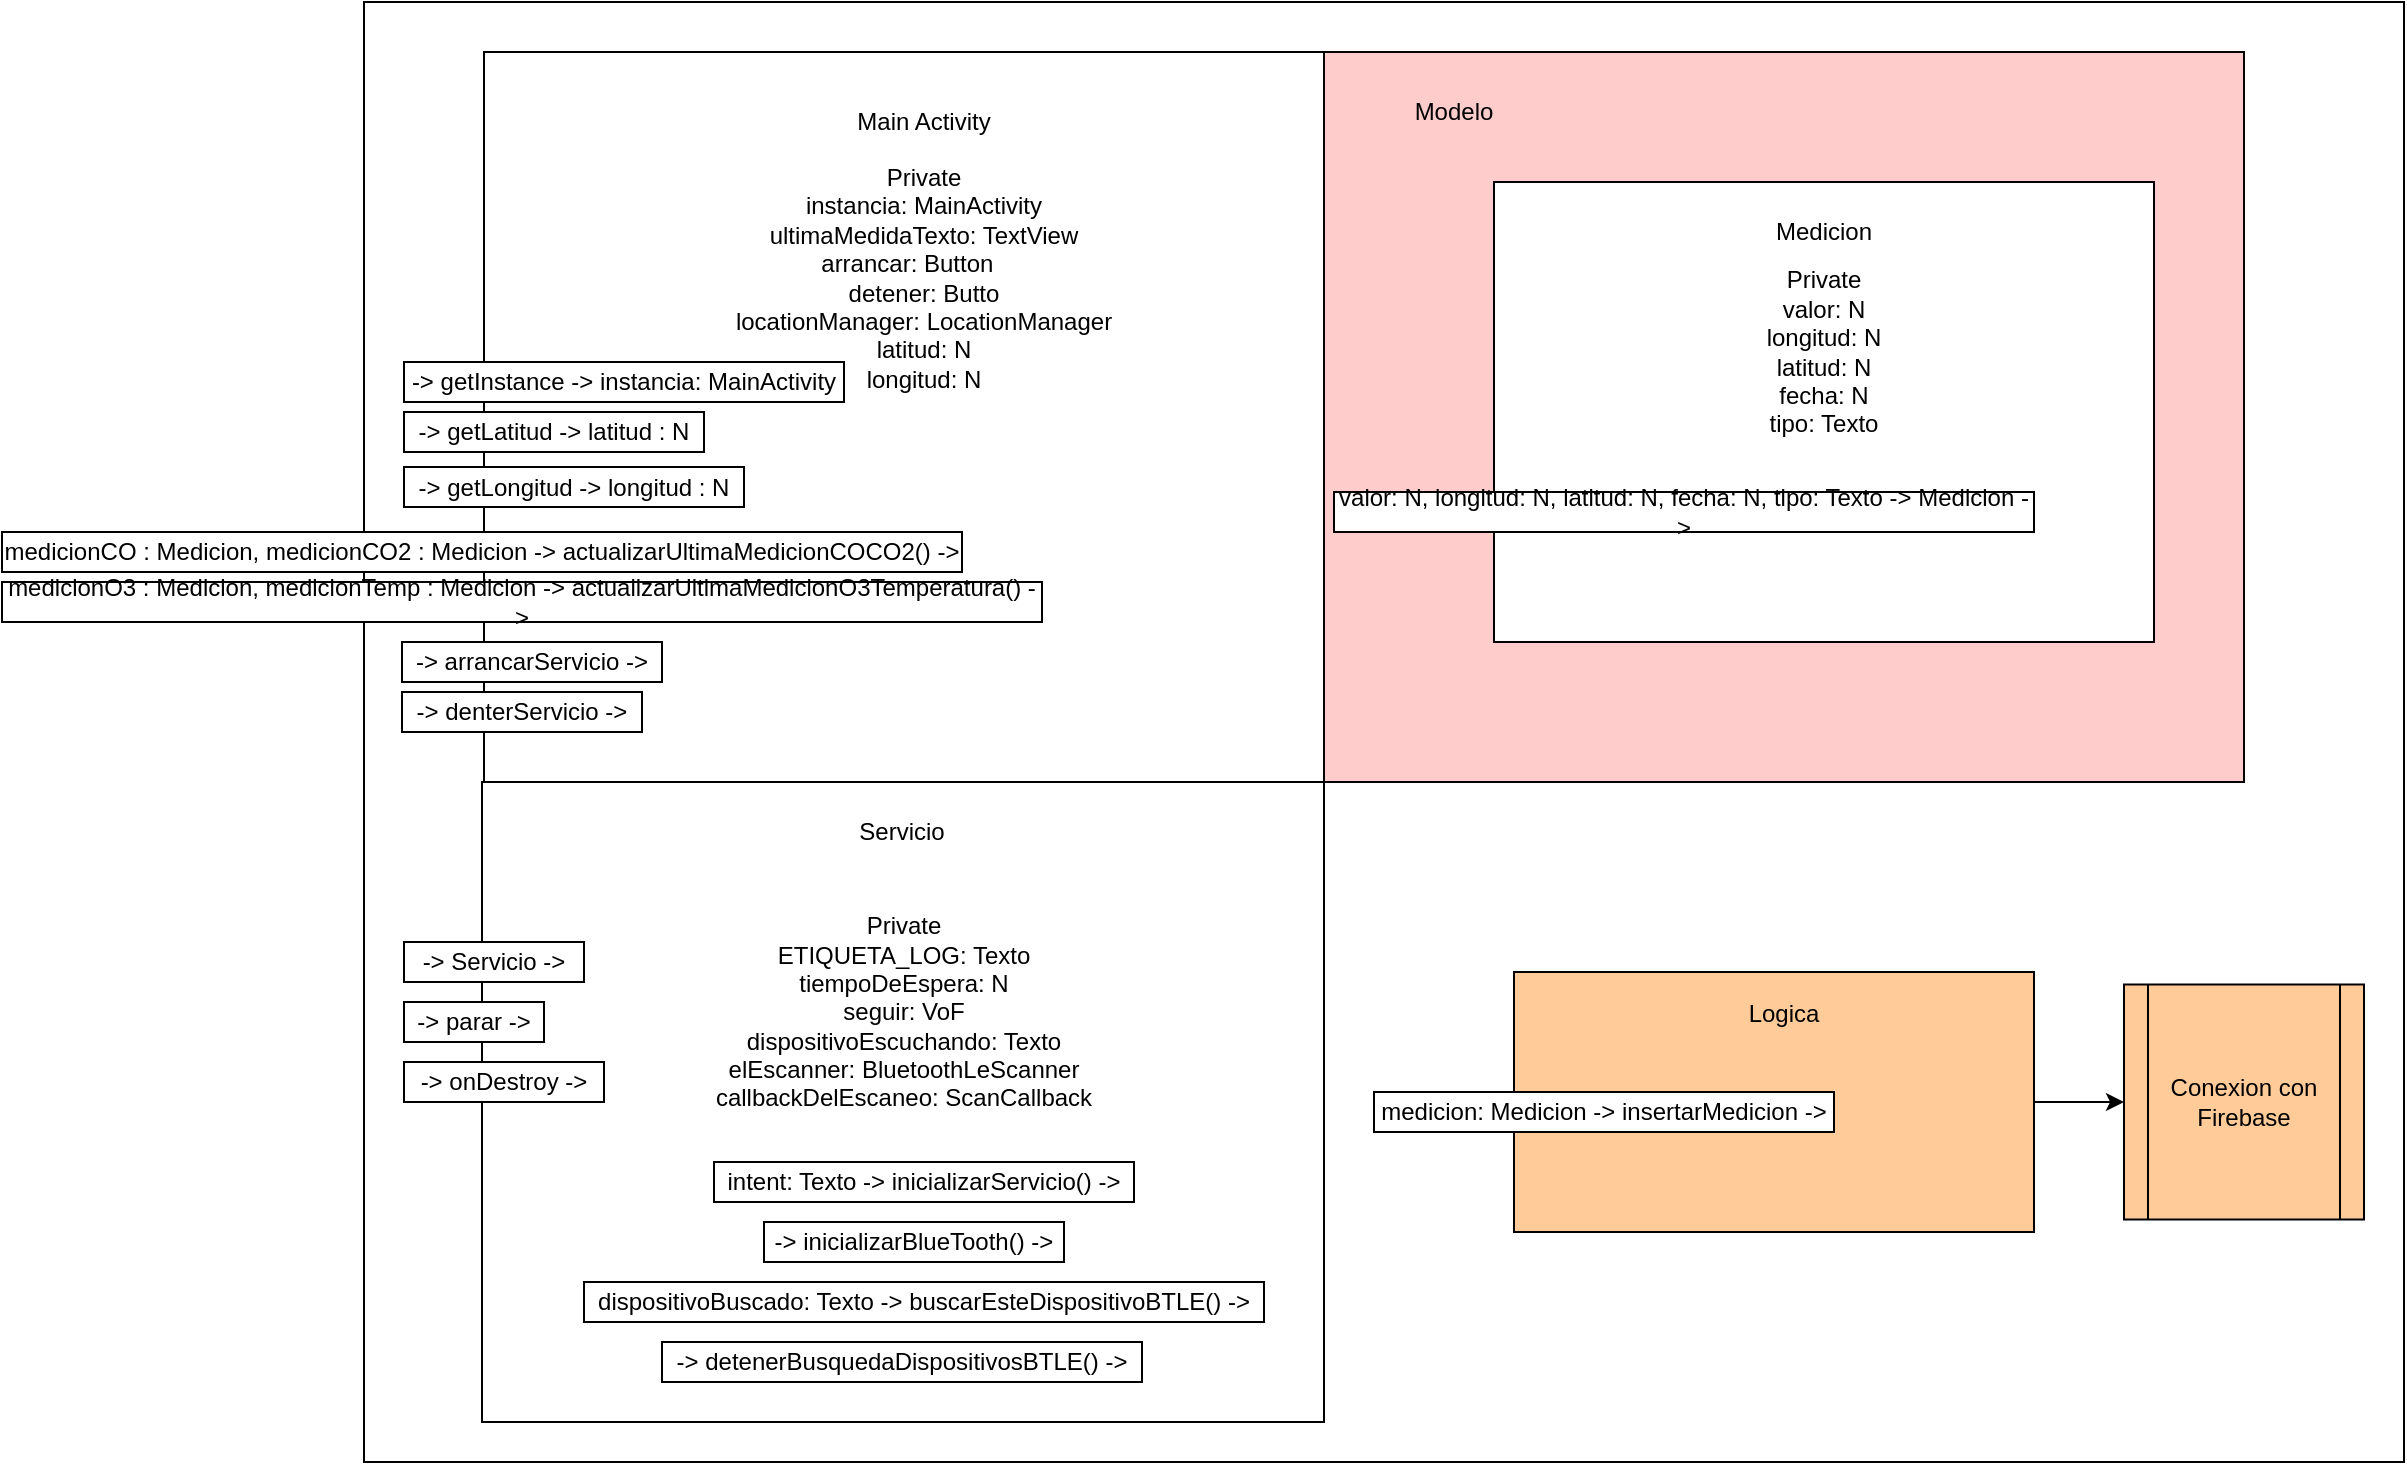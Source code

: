 <mxfile version="15.8.6" type="device"><diagram id="EsTzug1G6CVShUD-t_nQ" name="Page-1"><mxGraphModel dx="2595" dy="1410" grid="1" gridSize="10" guides="1" tooltips="1" connect="1" arrows="1" fold="1" page="1" pageScale="1" pageWidth="827" pageHeight="1169" math="0" shadow="0"><root><mxCell id="0"/><mxCell id="1" parent="0"/><mxCell id="6kKAgXHVBSeMqW0MK5gs-41" value="" style="rounded=0;whiteSpace=wrap;html=1;" parent="1" vertex="1"><mxGeometry x="221" y="160" width="1020" height="730" as="geometry"/></mxCell><mxCell id="6kKAgXHVBSeMqW0MK5gs-1" value="" style="rounded=0;whiteSpace=wrap;html=1;" parent="1" vertex="1"><mxGeometry x="280" y="550" width="421" height="320" as="geometry"/></mxCell><mxCell id="6kKAgXHVBSeMqW0MK5gs-2" value="Servicio" style="text;html=1;strokeColor=none;fillColor=none;align=center;verticalAlign=middle;whiteSpace=wrap;rounded=0;" parent="1" vertex="1"><mxGeometry x="460" y="560" width="60" height="30" as="geometry"/></mxCell><mxCell id="6kKAgXHVBSeMqW0MK5gs-9" value="" style="rounded=0;whiteSpace=wrap;html=1;" parent="1" vertex="1"><mxGeometry x="281" y="185" width="420" height="365" as="geometry"/></mxCell><mxCell id="6kKAgXHVBSeMqW0MK5gs-10" value="&lt;div&gt;Main Activity&lt;/div&gt;" style="text;html=1;strokeColor=none;fillColor=none;align=center;verticalAlign=middle;whiteSpace=wrap;rounded=0;" parent="1" vertex="1"><mxGeometry x="461" y="205" width="80" height="30" as="geometry"/></mxCell><mxCell id="6kKAgXHVBSeMqW0MK5gs-16" value="&lt;div&gt;Private&lt;/div&gt;&lt;div&gt;instancia: MainActivity&lt;br&gt;&lt;/div&gt;&lt;div&gt;ultimaMedidaTexto: TextView&lt;br&gt;&lt;/div&gt;&lt;div&gt;arrancar: Button &amp;nbsp;&amp;nbsp;&amp;nbsp;&amp;nbsp; &lt;br&gt;&lt;/div&gt;&lt;div&gt;detener: Butto&lt;/div&gt;&lt;div&gt;locationManager: LocationManager&lt;/div&gt;&lt;div&gt;latitud: N&lt;/div&gt;&lt;div&gt;longitud: N&lt;br&gt; &lt;/div&gt;" style="text;html=1;strokeColor=none;fillColor=none;align=center;verticalAlign=middle;whiteSpace=wrap;rounded=0;" parent="1" vertex="1"><mxGeometry x="386" y="235" width="230" height="125" as="geometry"/></mxCell><mxCell id="6kKAgXHVBSeMqW0MK5gs-20" value="-&amp;gt; getInstance -&amp;gt; instancia: MainActivity" style="rounded=0;whiteSpace=wrap;html=1;autosize=1;" parent="1" vertex="1"><mxGeometry x="241" y="340" width="220" height="20" as="geometry"/></mxCell><mxCell id="6kKAgXHVBSeMqW0MK5gs-29" value="" style="rounded=0;whiteSpace=wrap;html=1;fillColor=#FFCCCC;" parent="1" vertex="1"><mxGeometry x="701" y="185" width="460" height="365" as="geometry"/></mxCell><mxCell id="6kKAgXHVBSeMqW0MK5gs-30" value="Modelo" style="text;html=1;strokeColor=none;fillColor=none;align=center;verticalAlign=middle;whiteSpace=wrap;rounded=0;" parent="1" vertex="1"><mxGeometry x="726" y="200" width="80" height="30" as="geometry"/></mxCell><mxCell id="6kKAgXHVBSeMqW0MK5gs-37" value="" style="rounded=0;whiteSpace=wrap;html=1;" parent="1" vertex="1"><mxGeometry x="786" y="250" width="330" height="230" as="geometry"/></mxCell><mxCell id="6kKAgXHVBSeMqW0MK5gs-38" value="Medicion" style="text;html=1;strokeColor=none;fillColor=none;align=center;verticalAlign=middle;whiteSpace=wrap;rounded=0;" parent="1" vertex="1"><mxGeometry x="911" y="260" width="80" height="30" as="geometry"/></mxCell><mxCell id="6kKAgXHVBSeMqW0MK5gs-39" value="&lt;div&gt;valor: N, longitud: N, latitud: N, fecha: N, tipo: Texto -&amp;gt; Medicion -&amp;gt;&lt;/div&gt;" style="rounded=0;whiteSpace=wrap;html=1;autosize=1;" parent="1" vertex="1"><mxGeometry x="706" y="405" width="350" height="20" as="geometry"/></mxCell><mxCell id="6kKAgXHVBSeMqW0MK5gs-40" value="&lt;div&gt;Private&lt;/div&gt;&lt;div&gt;valor: N&lt;br&gt;&lt;/div&gt;&lt;div&gt;longitud: N&lt;br&gt;&lt;/div&gt;&lt;div&gt;latitud: N&lt;br&gt;&lt;/div&gt;&lt;div&gt;fecha: N&lt;/div&gt;&lt;div&gt;tipo: Texto&lt;br&gt;&lt;/div&gt;" style="text;html=1;strokeColor=none;fillColor=none;align=center;verticalAlign=middle;whiteSpace=wrap;rounded=0;" parent="1" vertex="1"><mxGeometry x="891" y="290" width="120" height="90" as="geometry"/></mxCell><mxCell id="6kKAgXHVBSeMqW0MK5gs-53" value="" style="edgeStyle=orthogonalEdgeStyle;rounded=0;orthogonalLoop=1;jettySize=auto;html=1;" parent="1" source="6kKAgXHVBSeMqW0MK5gs-42" target="6kKAgXHVBSeMqW0MK5gs-52" edge="1"><mxGeometry relative="1" as="geometry"/></mxCell><mxCell id="6kKAgXHVBSeMqW0MK5gs-42" value="" style="rounded=0;whiteSpace=wrap;html=1;fillColor=#FFCC99;" parent="1" vertex="1"><mxGeometry x="796" y="645" width="260" height="130" as="geometry"/></mxCell><mxCell id="6kKAgXHVBSeMqW0MK5gs-52" value="Conexion con Firebase" style="shape=process;whiteSpace=wrap;html=1;backgroundOutline=1;rounded=0;fillColor=#FFCC99;" parent="1" vertex="1"><mxGeometry x="1101" y="651.25" width="120" height="117.5" as="geometry"/></mxCell><mxCell id="ZovuHB3MnzLyfIL6SCvF-6" value="-&amp;gt; getLatitud -&amp;gt; latitud : N" style="rounded=0;whiteSpace=wrap;html=1;autosize=1;" parent="1" vertex="1"><mxGeometry x="241" y="365" width="150" height="20" as="geometry"/></mxCell><mxCell id="ZovuHB3MnzLyfIL6SCvF-7" value="-&amp;gt; getLongitud -&amp;gt; longitud : N" style="rounded=0;whiteSpace=wrap;html=1;autosize=1;" parent="1" vertex="1"><mxGeometry x="241" y="392.5" width="170" height="20" as="geometry"/></mxCell><mxCell id="ZovuHB3MnzLyfIL6SCvF-8" value="medicionO3 : Medicion, medicionTemp : Medicion -&amp;gt; actualizarUltimaMedicionO3Temperatura() -&amp;gt;" style="rounded=0;whiteSpace=wrap;html=1;autosize=1;" parent="1" vertex="1"><mxGeometry x="40" y="450" width="520" height="20" as="geometry"/></mxCell><mxCell id="ZovuHB3MnzLyfIL6SCvF-9" value="-&amp;gt; denterServicio -&amp;gt;" style="rounded=0;whiteSpace=wrap;html=1;autosize=1;" parent="1" vertex="1"><mxGeometry x="240" y="505" width="120" height="20" as="geometry"/></mxCell><mxCell id="ZovuHB3MnzLyfIL6SCvF-10" value="-&amp;gt; arrancarServicio -&amp;gt;" style="rounded=0;whiteSpace=wrap;html=1;autosize=1;" parent="1" vertex="1"><mxGeometry x="240" y="480" width="130" height="20" as="geometry"/></mxCell><mxCell id="ZovuHB3MnzLyfIL6SCvF-16" value="&lt;div&gt;Private&lt;/div&gt;&lt;div&gt;ETIQUETA_LOG: Texto&lt;/div&gt;&lt;div&gt;tiempoDeEspera: N&lt;/div&gt;&lt;div&gt;seguir: VoF&lt;/div&gt;&lt;div&gt;dispositivoEscuchando: Texto&lt;/div&gt;&lt;div&gt;elEscanner: BluetoothLeScanner&lt;/div&gt;&lt;div&gt;callbackDelEscaneo: ScanCallback&lt;br&gt;&lt;/div&gt;" style="text;html=1;strokeColor=none;fillColor=none;align=center;verticalAlign=middle;whiteSpace=wrap;rounded=0;" parent="1" vertex="1"><mxGeometry x="376" y="590" width="230" height="150" as="geometry"/></mxCell><mxCell id="ZovuHB3MnzLyfIL6SCvF-17" value="-&amp;gt; Servicio -&amp;gt;" style="rounded=0;whiteSpace=wrap;html=1;autosize=1;" parent="1" vertex="1"><mxGeometry x="241" y="630" width="90" height="20" as="geometry"/></mxCell><mxCell id="ZovuHB3MnzLyfIL6SCvF-22" value="&lt;div&gt;medicion: Medicion -&amp;gt; insertarMedicion -&amp;gt;&lt;/div&gt;" style="rounded=0;whiteSpace=wrap;html=1;autosize=1;" parent="1" vertex="1"><mxGeometry x="726" y="705" width="230" height="20" as="geometry"/></mxCell><mxCell id="ZovuHB3MnzLyfIL6SCvF-25" value="Logica" style="text;html=1;strokeColor=none;fillColor=none;align=center;verticalAlign=middle;whiteSpace=wrap;rounded=0;" parent="1" vertex="1"><mxGeometry x="891" y="651.25" width="80" height="30" as="geometry"/></mxCell><mxCell id="DosCymLH4IL5e6gF-Jha-3" value="medicionCO : Medicion, medicionCO2 : Medicion -&amp;gt; actualizarUltimaMedicionCOCO2() -&amp;gt;" style="rounded=0;whiteSpace=wrap;html=1;autosize=1;" vertex="1" parent="1"><mxGeometry x="40" y="425" width="480" height="20" as="geometry"/></mxCell><mxCell id="DosCymLH4IL5e6gF-Jha-4" value="-&amp;gt; parar -&amp;gt;" style="rounded=0;whiteSpace=wrap;html=1;autosize=1;" vertex="1" parent="1"><mxGeometry x="241" y="660" width="70" height="20" as="geometry"/></mxCell><mxCell id="DosCymLH4IL5e6gF-Jha-5" value="-&amp;gt; onDestroy -&amp;gt;" style="rounded=0;whiteSpace=wrap;html=1;autosize=1;" vertex="1" parent="1"><mxGeometry x="241" y="690" width="100" height="20" as="geometry"/></mxCell><mxCell id="DosCymLH4IL5e6gF-Jha-6" value="intent: Texto -&amp;gt; inicializarServicio() -&amp;gt;" style="rounded=0;whiteSpace=wrap;html=1;autosize=1;" vertex="1" parent="1"><mxGeometry x="396" y="740" width="210" height="20" as="geometry"/></mxCell><mxCell id="DosCymLH4IL5e6gF-Jha-7" value="-&amp;gt; inicializarBlueTooth() -&amp;gt;" style="rounded=0;whiteSpace=wrap;html=1;autosize=1;" vertex="1" parent="1"><mxGeometry x="421" y="770" width="150" height="20" as="geometry"/></mxCell><mxCell id="DosCymLH4IL5e6gF-Jha-8" value="dispositivoBuscado: Texto -&amp;gt; buscarEsteDispositivoBTLE() -&amp;gt;" style="rounded=0;whiteSpace=wrap;html=1;autosize=1;" vertex="1" parent="1"><mxGeometry x="331" y="800" width="340" height="20" as="geometry"/></mxCell><mxCell id="DosCymLH4IL5e6gF-Jha-9" value="-&amp;gt; detenerBusquedaDispositivosBTLE() -&amp;gt;" style="rounded=0;whiteSpace=wrap;html=1;autosize=1;" vertex="1" parent="1"><mxGeometry x="370" y="830" width="240" height="20" as="geometry"/></mxCell></root></mxGraphModel></diagram></mxfile>